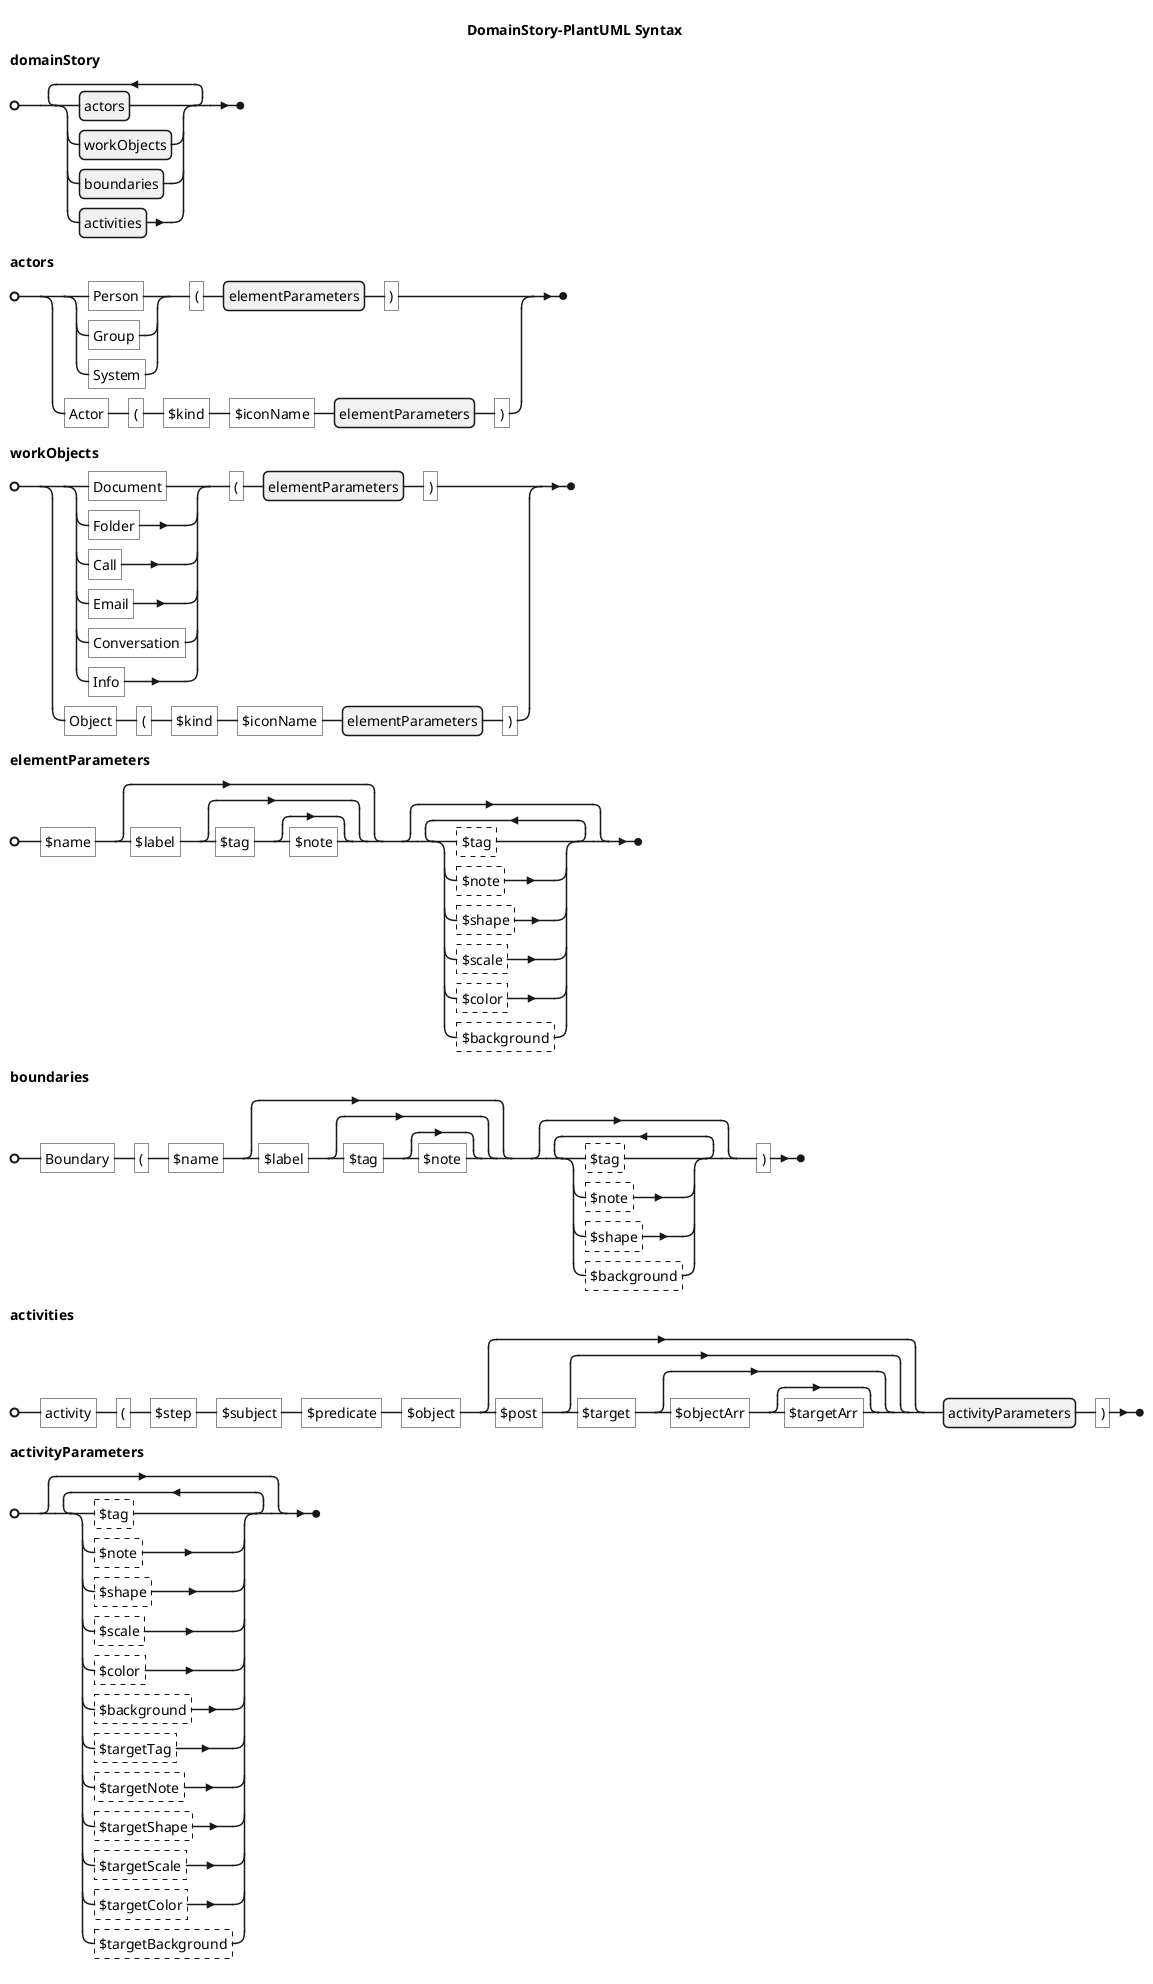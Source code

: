 @startebnf
title DomainStory-PlantUML Syntax

domainStory = { actors | workObjects | boundaries | activities }-;

actors = ( ("Person" | "Group" | "System"), "(", elementParameters, ")" ) |\
( "Actor", "(", "$kind", "$iconName", elementParameters, ")" );

workObjects = ( ("Document" | "Folder" | "Call" | "Email" | "Conversation" | "Info"), "(", elementParameters, ")" ) |\
( "Object", "(", "$kind", "$iconName", elementParameters, ")" );

elementParameters = "$name",[ "$label", ["$tag", ["$note"] ] ], { ?$tag? | ?$note? | ?$shape? | ?$scale? | ?$color? | ?$background? };

boundaries = "Boundary", "(", "$name", [ "$label", ["$tag", ["$note"] ] ], { ?$tag? | ?$note? | ?$shape? | ?$background? },")";

activities = "activity", "(", "$step", "$subject", "$predicate", "$object", [ "$post", ["$target", [ "$objectArr", ["$targetArr"] ] ] ], activityParameters,")";
activityParameters = { ?$tag? | ?$note? | ?$shape? | ?$scale? | ?$color? | ?$background? |\
?$targetTag? | ?$targetNote? | ?$targetShape? | ?$targetScale? | ?$targetColor? | ?$targetBackground? };
@endebnf
